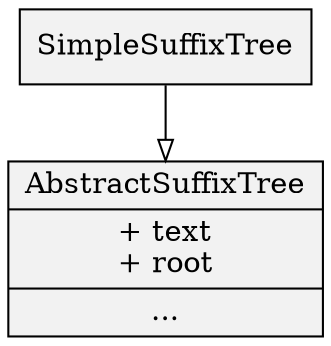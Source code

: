 // https://fsteeg.wordpress.com/2006/11/17/uml-class-diagrams-with-graphviz/
digraph hierarchy {
  randir="RL";
  size="5,5";
  edge[dir=forward, arrowhead=empty];
  node[shape=record,style=filled,fillcolor=gray95];

  AbstractSuffixTree[label = "{AbstractSuffixTree|+ text\n+ root|...}"];
  SimpleSuffixTree->AbstractSuffixTree;
}